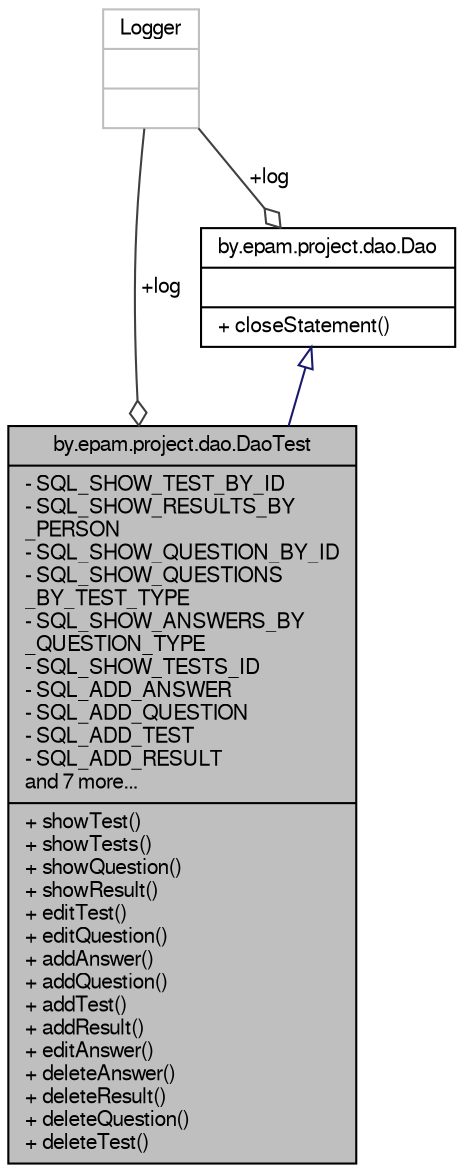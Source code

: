 digraph "by.epam.project.dao.DaoTest"
{
  bgcolor="transparent";
  edge [fontname="FreeSans",fontsize="10",labelfontname="FreeSans",labelfontsize="10"];
  node [fontname="FreeSans",fontsize="10",shape=record];
  Node1 [label="{by.epam.project.dao.DaoTest\n|- SQL_SHOW_TEST_BY_ID\l- SQL_SHOW_RESULTS_BY\l_PERSON\l- SQL_SHOW_QUESTION_BY_ID\l- SQL_SHOW_QUESTIONS\l_BY_TEST_TYPE\l- SQL_SHOW_ANSWERS_BY\l_QUESTION_TYPE\l- SQL_SHOW_TESTS_ID\l- SQL_ADD_ANSWER\l- SQL_ADD_QUESTION\l- SQL_ADD_TEST\l- SQL_ADD_RESULT\land 7 more...\l|+ showTest()\l+ showTests()\l+ showQuestion()\l+ showResult()\l+ editTest()\l+ editQuestion()\l+ addAnswer()\l+ addQuestion()\l+ addTest()\l+ addResult()\l+ editAnswer()\l+ deleteAnswer()\l+ deleteResult()\l+ deleteQuestion()\l+ deleteTest()\l}",height=0.2,width=0.4,color="black", fillcolor="grey75", style="filled", fontcolor="black"];
  Node2 -> Node1 [dir="back",color="midnightblue",fontsize="10",style="solid",arrowtail="onormal",fontname="FreeSans"];
  Node2 [label="{by.epam.project.dao.Dao\n||+ closeStatement()\l}",height=0.2,width=0.4,color="black",URL="$classby_1_1epam_1_1project_1_1dao_1_1_dao.html"];
  Node3 -> Node2 [color="grey25",fontsize="10",style="solid",label=" +log" ,arrowhead="odiamond",fontname="FreeSans"];
  Node3 [label="{Logger\n||}",height=0.2,width=0.4,color="grey75"];
  Node3 -> Node1 [color="grey25",fontsize="10",style="solid",label=" +log" ,arrowhead="odiamond",fontname="FreeSans"];
}
